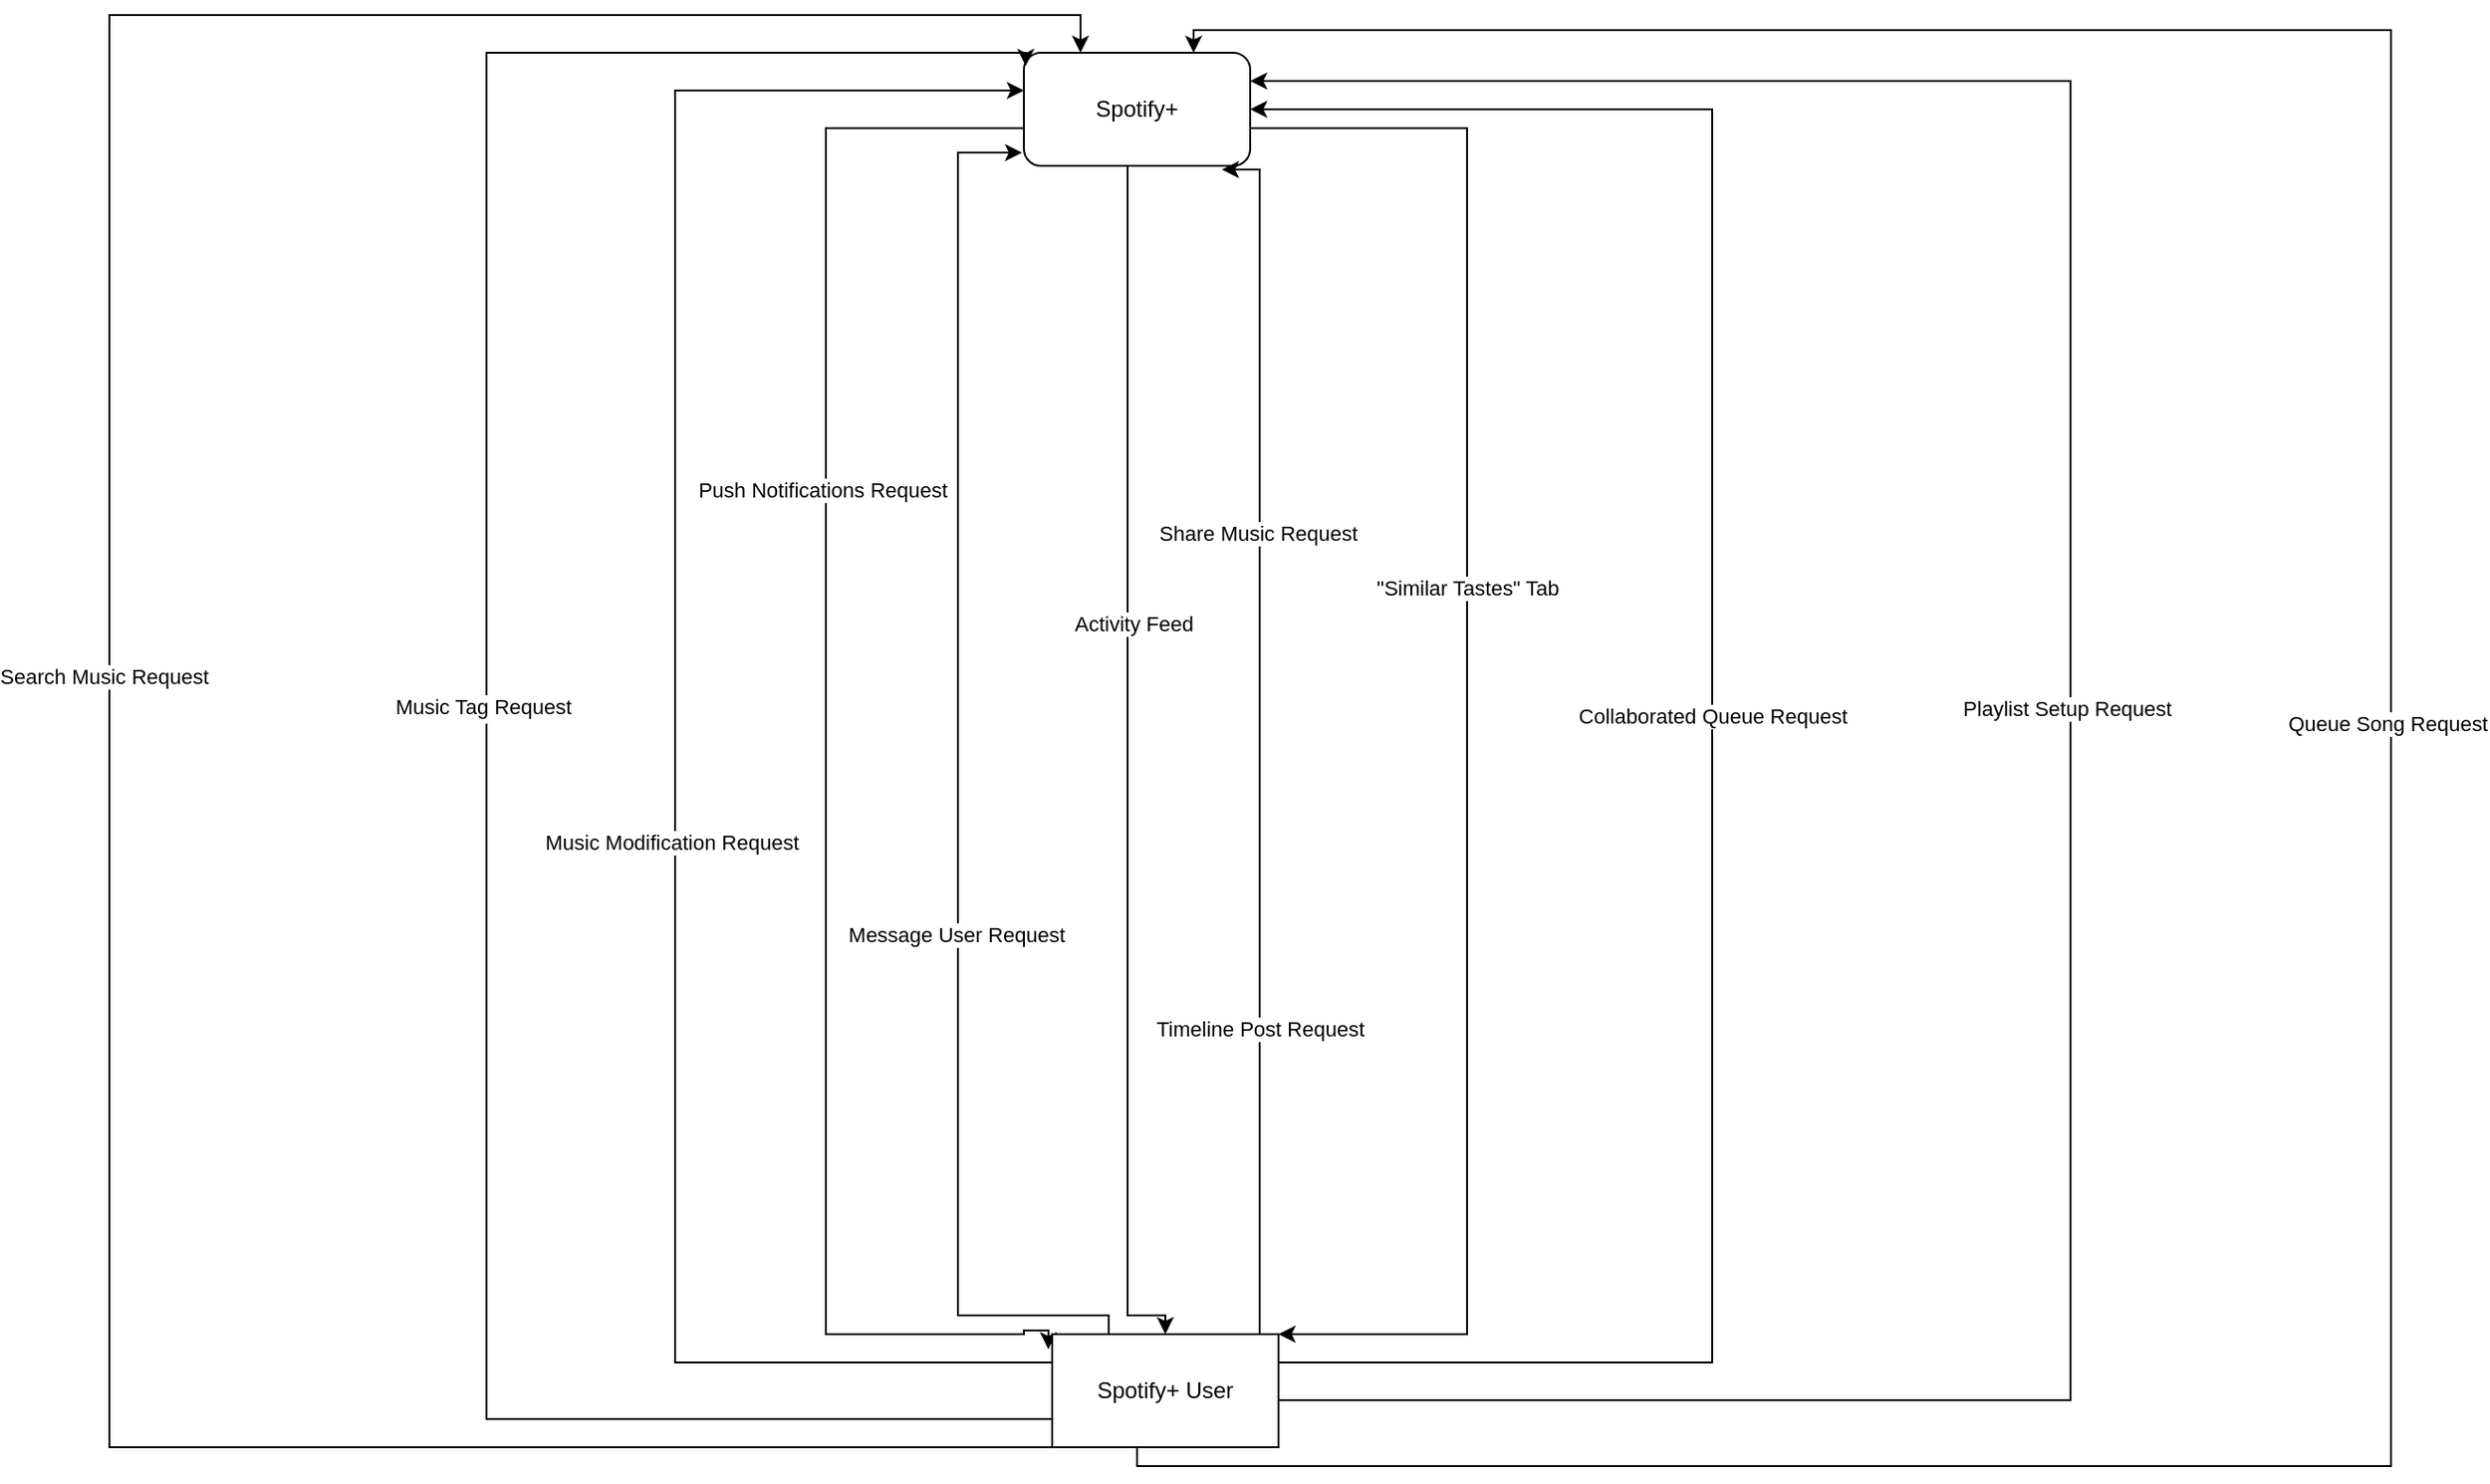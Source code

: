 <mxfile version="22.1.11" type="google">
  <diagram name="Page-1" id="S10wrMy5_md-1B03OGcD">
    <mxGraphModel grid="1" page="1" gridSize="10" guides="1" tooltips="1" connect="1" arrows="1" fold="1" pageScale="1" pageWidth="850" pageHeight="1100" math="0" shadow="0">
      <root>
        <mxCell id="0" />
        <mxCell id="1" parent="0" />
        <mxCell id="3oH9Zk8UoGxWcU1IKBXy-3" style="edgeStyle=orthogonalEdgeStyle;rounded=0;orthogonalLoop=1;jettySize=auto;html=1;exitX=0;exitY=0.75;exitDx=0;exitDy=0;entryX=-0.017;entryY=0.133;entryDx=0;entryDy=0;entryPerimeter=0;" edge="1" parent="1" source="3oH9Zk8UoGxWcU1IKBXy-1" target="3oH9Zk8UoGxWcU1IKBXy-2">
          <mxGeometry relative="1" as="geometry">
            <Array as="points">
              <mxPoint x="425" y="95" />
              <mxPoint x="425" y="90" />
              <mxPoint x="260" y="90" />
              <mxPoint x="260" y="730" />
              <mxPoint x="365" y="730" />
              <mxPoint x="365" y="728" />
              <mxPoint x="378" y="728" />
            </Array>
          </mxGeometry>
        </mxCell>
        <mxCell id="3oH9Zk8UoGxWcU1IKBXy-4" value="Push Notifications Request" style="edgeLabel;html=1;align=center;verticalAlign=middle;resizable=0;points=[];" vertex="1" connectable="0" parent="3oH9Zk8UoGxWcU1IKBXy-3">
          <mxGeometry x="-0.156" y="-2" relative="1" as="geometry">
            <mxPoint as="offset" />
          </mxGeometry>
        </mxCell>
        <mxCell id="3oH9Zk8UoGxWcU1IKBXy-5" style="edgeStyle=orthogonalEdgeStyle;rounded=0;orthogonalLoop=1;jettySize=auto;html=1;exitX=1;exitY=0.75;exitDx=0;exitDy=0;entryX=1;entryY=0;entryDx=0;entryDy=0;" edge="1" parent="1" source="3oH9Zk8UoGxWcU1IKBXy-1" target="3oH9Zk8UoGxWcU1IKBXy-2">
          <mxGeometry relative="1" as="geometry">
            <mxPoint x="694.96" y="130" as="sourcePoint" />
            <mxPoint x="697" y="746" as="targetPoint" />
            <Array as="points">
              <mxPoint x="447" y="95" />
              <mxPoint x="447" y="90" />
              <mxPoint x="600" y="90" />
              <mxPoint x="600" y="730" />
            </Array>
          </mxGeometry>
        </mxCell>
        <mxCell id="3oH9Zk8UoGxWcU1IKBXy-6" value="&quot;Similar Tastes&quot; Tab" style="edgeLabel;html=1;align=center;verticalAlign=middle;resizable=0;points=[];" vertex="1" connectable="0" parent="3oH9Zk8UoGxWcU1IKBXy-5">
          <mxGeometry x="-0.06" relative="1" as="geometry">
            <mxPoint as="offset" />
          </mxGeometry>
        </mxCell>
        <mxCell id="3oH9Zk8UoGxWcU1IKBXy-13" style="edgeStyle=orthogonalEdgeStyle;rounded=0;orthogonalLoop=1;jettySize=auto;html=1;exitX=0.75;exitY=1;exitDx=0;exitDy=0;entryX=0.5;entryY=0;entryDx=0;entryDy=0;" edge="1" parent="1" source="3oH9Zk8UoGxWcU1IKBXy-1" target="3oH9Zk8UoGxWcU1IKBXy-2">
          <mxGeometry relative="1" as="geometry">
            <Array as="points">
              <mxPoint x="420" y="110" />
              <mxPoint x="420" y="720" />
              <mxPoint x="440" y="720" />
            </Array>
          </mxGeometry>
        </mxCell>
        <mxCell id="3oH9Zk8UoGxWcU1IKBXy-14" value="Activity Feed" style="edgeLabel;html=1;align=center;verticalAlign=middle;resizable=0;points=[];" vertex="1" connectable="0" parent="3oH9Zk8UoGxWcU1IKBXy-13">
          <mxGeometry x="-0.177" y="3" relative="1" as="geometry">
            <mxPoint as="offset" />
          </mxGeometry>
        </mxCell>
        <mxCell id="3oH9Zk8UoGxWcU1IKBXy-1" value="Spotify+" style="rounded=1;whiteSpace=wrap;html=1;" vertex="1" parent="1">
          <mxGeometry x="365" y="50" width="120" height="60" as="geometry" />
        </mxCell>
        <mxCell id="3oH9Zk8UoGxWcU1IKBXy-9" style="edgeStyle=orthogonalEdgeStyle;rounded=0;orthogonalLoop=1;jettySize=auto;html=1;exitX=0;exitY=0.75;exitDx=0;exitDy=0;entryX=0.008;entryY=0.117;entryDx=0;entryDy=0;entryPerimeter=0;" edge="1" parent="1" source="3oH9Zk8UoGxWcU1IKBXy-2" target="3oH9Zk8UoGxWcU1IKBXy-1">
          <mxGeometry relative="1" as="geometry">
            <mxPoint x="360" y="70" as="targetPoint" />
            <Array as="points">
              <mxPoint x="80" y="775" />
              <mxPoint x="80" y="50" />
              <mxPoint x="366" y="50" />
            </Array>
          </mxGeometry>
        </mxCell>
        <mxCell id="3oH9Zk8UoGxWcU1IKBXy-10" value="Text" style="edgeLabel;html=1;align=center;verticalAlign=middle;resizable=0;points=[];" vertex="1" connectable="0" parent="3oH9Zk8UoGxWcU1IKBXy-9">
          <mxGeometry x="0.026" y="3" relative="1" as="geometry">
            <mxPoint as="offset" />
          </mxGeometry>
        </mxCell>
        <mxCell id="3oH9Zk8UoGxWcU1IKBXy-11" value="Music Tag Request" style="edgeLabel;html=1;align=center;verticalAlign=middle;resizable=0;points=[];" vertex="1" connectable="0" parent="3oH9Zk8UoGxWcU1IKBXy-9">
          <mxGeometry x="0.029" y="2" relative="1" as="geometry">
            <mxPoint as="offset" />
          </mxGeometry>
        </mxCell>
        <mxCell id="3oH9Zk8UoGxWcU1IKBXy-12" style="edgeStyle=orthogonalEdgeStyle;rounded=0;orthogonalLoop=1;jettySize=auto;html=1;exitX=1;exitY=0.25;exitDx=0;exitDy=0;entryX=1;entryY=0.5;entryDx=0;entryDy=0;" edge="1" parent="1" source="3oH9Zk8UoGxWcU1IKBXy-2" target="3oH9Zk8UoGxWcU1IKBXy-1">
          <mxGeometry relative="1" as="geometry">
            <Array as="points">
              <mxPoint x="730" y="745" />
              <mxPoint x="730" y="80" />
            </Array>
          </mxGeometry>
        </mxCell>
        <mxCell id="3oH9Zk8UoGxWcU1IKBXy-24" value="Collaborated Queue Request" style="edgeLabel;html=1;align=center;verticalAlign=middle;resizable=0;points=[];" vertex="1" connectable="0" parent="3oH9Zk8UoGxWcU1IKBXy-12">
          <mxGeometry x="0.006" relative="1" as="geometry">
            <mxPoint as="offset" />
          </mxGeometry>
        </mxCell>
        <mxCell id="3oH9Zk8UoGxWcU1IKBXy-17" style="edgeStyle=orthogonalEdgeStyle;rounded=0;orthogonalLoop=1;jettySize=auto;html=1;exitX=0.25;exitY=0;exitDx=0;exitDy=0;entryX=-0.008;entryY=0.867;entryDx=0;entryDy=0;entryPerimeter=0;" edge="1" parent="1" source="3oH9Zk8UoGxWcU1IKBXy-2" target="3oH9Zk8UoGxWcU1IKBXy-1">
          <mxGeometry relative="1" as="geometry">
            <Array as="points">
              <mxPoint x="410" y="720" />
              <mxPoint x="330" y="720" />
              <mxPoint x="330" y="103" />
            </Array>
            <mxPoint x="390" y="150" as="targetPoint" />
          </mxGeometry>
        </mxCell>
        <mxCell id="3oH9Zk8UoGxWcU1IKBXy-18" value="Message User Request" style="edgeLabel;html=1;align=center;verticalAlign=middle;resizable=0;points=[];" vertex="1" connectable="0" parent="3oH9Zk8UoGxWcU1IKBXy-17">
          <mxGeometry x="-0.213" y="1" relative="1" as="geometry">
            <mxPoint as="offset" />
          </mxGeometry>
        </mxCell>
        <mxCell id="3oH9Zk8UoGxWcU1IKBXy-20" style="edgeStyle=orthogonalEdgeStyle;rounded=0;orthogonalLoop=1;jettySize=auto;html=1;exitX=0;exitY=0.25;exitDx=0;exitDy=0;" edge="1" parent="1" source="3oH9Zk8UoGxWcU1IKBXy-2">
          <mxGeometry relative="1" as="geometry">
            <Array as="points">
              <mxPoint x="180" y="745" />
              <mxPoint x="180" y="70" />
              <mxPoint x="365" y="70" />
            </Array>
            <mxPoint x="365" y="70" as="targetPoint" />
          </mxGeometry>
        </mxCell>
        <mxCell id="3oH9Zk8UoGxWcU1IKBXy-22" value="Music Modification Request" style="edgeLabel;html=1;align=center;verticalAlign=middle;resizable=0;points=[];" vertex="1" connectable="0" parent="3oH9Zk8UoGxWcU1IKBXy-20">
          <mxGeometry x="0.045" y="2" relative="1" as="geometry">
            <mxPoint y="78" as="offset" />
          </mxGeometry>
        </mxCell>
        <mxCell id="3oH9Zk8UoGxWcU1IKBXy-25" style="edgeStyle=orthogonalEdgeStyle;rounded=0;orthogonalLoop=1;jettySize=auto;html=1;exitX=1;exitY=0.75;exitDx=0;exitDy=0;entryX=1;entryY=0.25;entryDx=0;entryDy=0;" edge="1" parent="1" source="3oH9Zk8UoGxWcU1IKBXy-2" target="3oH9Zk8UoGxWcU1IKBXy-1">
          <mxGeometry relative="1" as="geometry">
            <Array as="points">
              <mxPoint x="920" y="765" />
              <mxPoint x="920" y="65" />
            </Array>
          </mxGeometry>
        </mxCell>
        <mxCell id="3oH9Zk8UoGxWcU1IKBXy-26" value="Playlist Setup Request" style="edgeLabel;html=1;align=center;verticalAlign=middle;resizable=0;points=[];" vertex="1" connectable="0" parent="3oH9Zk8UoGxWcU1IKBXy-25">
          <mxGeometry x="0.019" y="2" relative="1" as="geometry">
            <mxPoint as="offset" />
          </mxGeometry>
        </mxCell>
        <mxCell id="3oH9Zk8UoGxWcU1IKBXy-30" style="edgeStyle=orthogonalEdgeStyle;rounded=0;orthogonalLoop=1;jettySize=auto;html=1;exitX=0;exitY=1;exitDx=0;exitDy=0;entryX=0.25;entryY=0;entryDx=0;entryDy=0;" edge="1" parent="1" source="3oH9Zk8UoGxWcU1IKBXy-2" target="3oH9Zk8UoGxWcU1IKBXy-1">
          <mxGeometry relative="1" as="geometry">
            <Array as="points">
              <mxPoint x="-120" y="790" />
              <mxPoint x="-120" y="30" />
              <mxPoint x="395" y="30" />
            </Array>
          </mxGeometry>
        </mxCell>
        <mxCell id="3oH9Zk8UoGxWcU1IKBXy-32" value="Search Music Request" style="edgeLabel;html=1;align=center;verticalAlign=middle;resizable=0;points=[];" vertex="1" connectable="0" parent="3oH9Zk8UoGxWcU1IKBXy-30">
          <mxGeometry x="0.013" y="3" relative="1" as="geometry">
            <mxPoint as="offset" />
          </mxGeometry>
        </mxCell>
        <mxCell id="3oH9Zk8UoGxWcU1IKBXy-2" value="Spotify+ User" style="rounded=0;whiteSpace=wrap;html=1;" vertex="1" parent="1">
          <mxGeometry x="380" y="730" width="120" height="60" as="geometry" />
        </mxCell>
        <mxCell id="3oH9Zk8UoGxWcU1IKBXy-28" style="edgeStyle=orthogonalEdgeStyle;rounded=0;orthogonalLoop=1;jettySize=auto;html=1;exitX=0.5;exitY=1;exitDx=0;exitDy=0;entryX=0.75;entryY=0;entryDx=0;entryDy=0;" edge="1" parent="1" source="3oH9Zk8UoGxWcU1IKBXy-2" target="3oH9Zk8UoGxWcU1IKBXy-1">
          <mxGeometry relative="1" as="geometry">
            <Array as="points">
              <mxPoint x="425" y="800" />
              <mxPoint x="1090" y="800" />
              <mxPoint x="1090" y="38" />
              <mxPoint x="455" y="38" />
            </Array>
          </mxGeometry>
        </mxCell>
        <mxCell id="3oH9Zk8UoGxWcU1IKBXy-29" value="Queue Song Request" style="edgeLabel;html=1;align=center;verticalAlign=middle;resizable=0;points=[];" vertex="1" connectable="0" parent="3oH9Zk8UoGxWcU1IKBXy-28">
          <mxGeometry x="0.033" y="2" relative="1" as="geometry">
            <mxPoint as="offset" />
          </mxGeometry>
        </mxCell>
        <mxCell id="3oH9Zk8UoGxWcU1IKBXy-33" style="edgeStyle=orthogonalEdgeStyle;rounded=0;orthogonalLoop=1;jettySize=auto;html=1;exitX=0.75;exitY=0;exitDx=0;exitDy=0;entryX=0.875;entryY=1.033;entryDx=0;entryDy=0;entryPerimeter=0;" edge="1" parent="1" source="3oH9Zk8UoGxWcU1IKBXy-2" target="3oH9Zk8UoGxWcU1IKBXy-1">
          <mxGeometry relative="1" as="geometry">
            <Array as="points">
              <mxPoint x="490" y="730" />
              <mxPoint x="490" y="112" />
            </Array>
          </mxGeometry>
        </mxCell>
        <mxCell id="3oH9Zk8UoGxWcU1IKBXy-35" value="Share Music Request" style="edgeLabel;html=1;align=center;verticalAlign=middle;resizable=0;points=[];" vertex="1" connectable="0" parent="3oH9Zk8UoGxWcU1IKBXy-33">
          <mxGeometry x="0.353" y="1" relative="1" as="geometry">
            <mxPoint as="offset" />
          </mxGeometry>
        </mxCell>
        <mxCell id="LanPgRm3flNNAAaXx24Z-2" value="Timeline Post Request" style="edgeLabel;html=1;align=center;verticalAlign=middle;resizable=0;points=[];" connectable="0" vertex="1" parent="3oH9Zk8UoGxWcU1IKBXy-33">
          <mxGeometry x="-0.447" relative="1" as="geometry">
            <mxPoint as="offset" />
          </mxGeometry>
        </mxCell>
      </root>
    </mxGraphModel>
  </diagram>
</mxfile>

